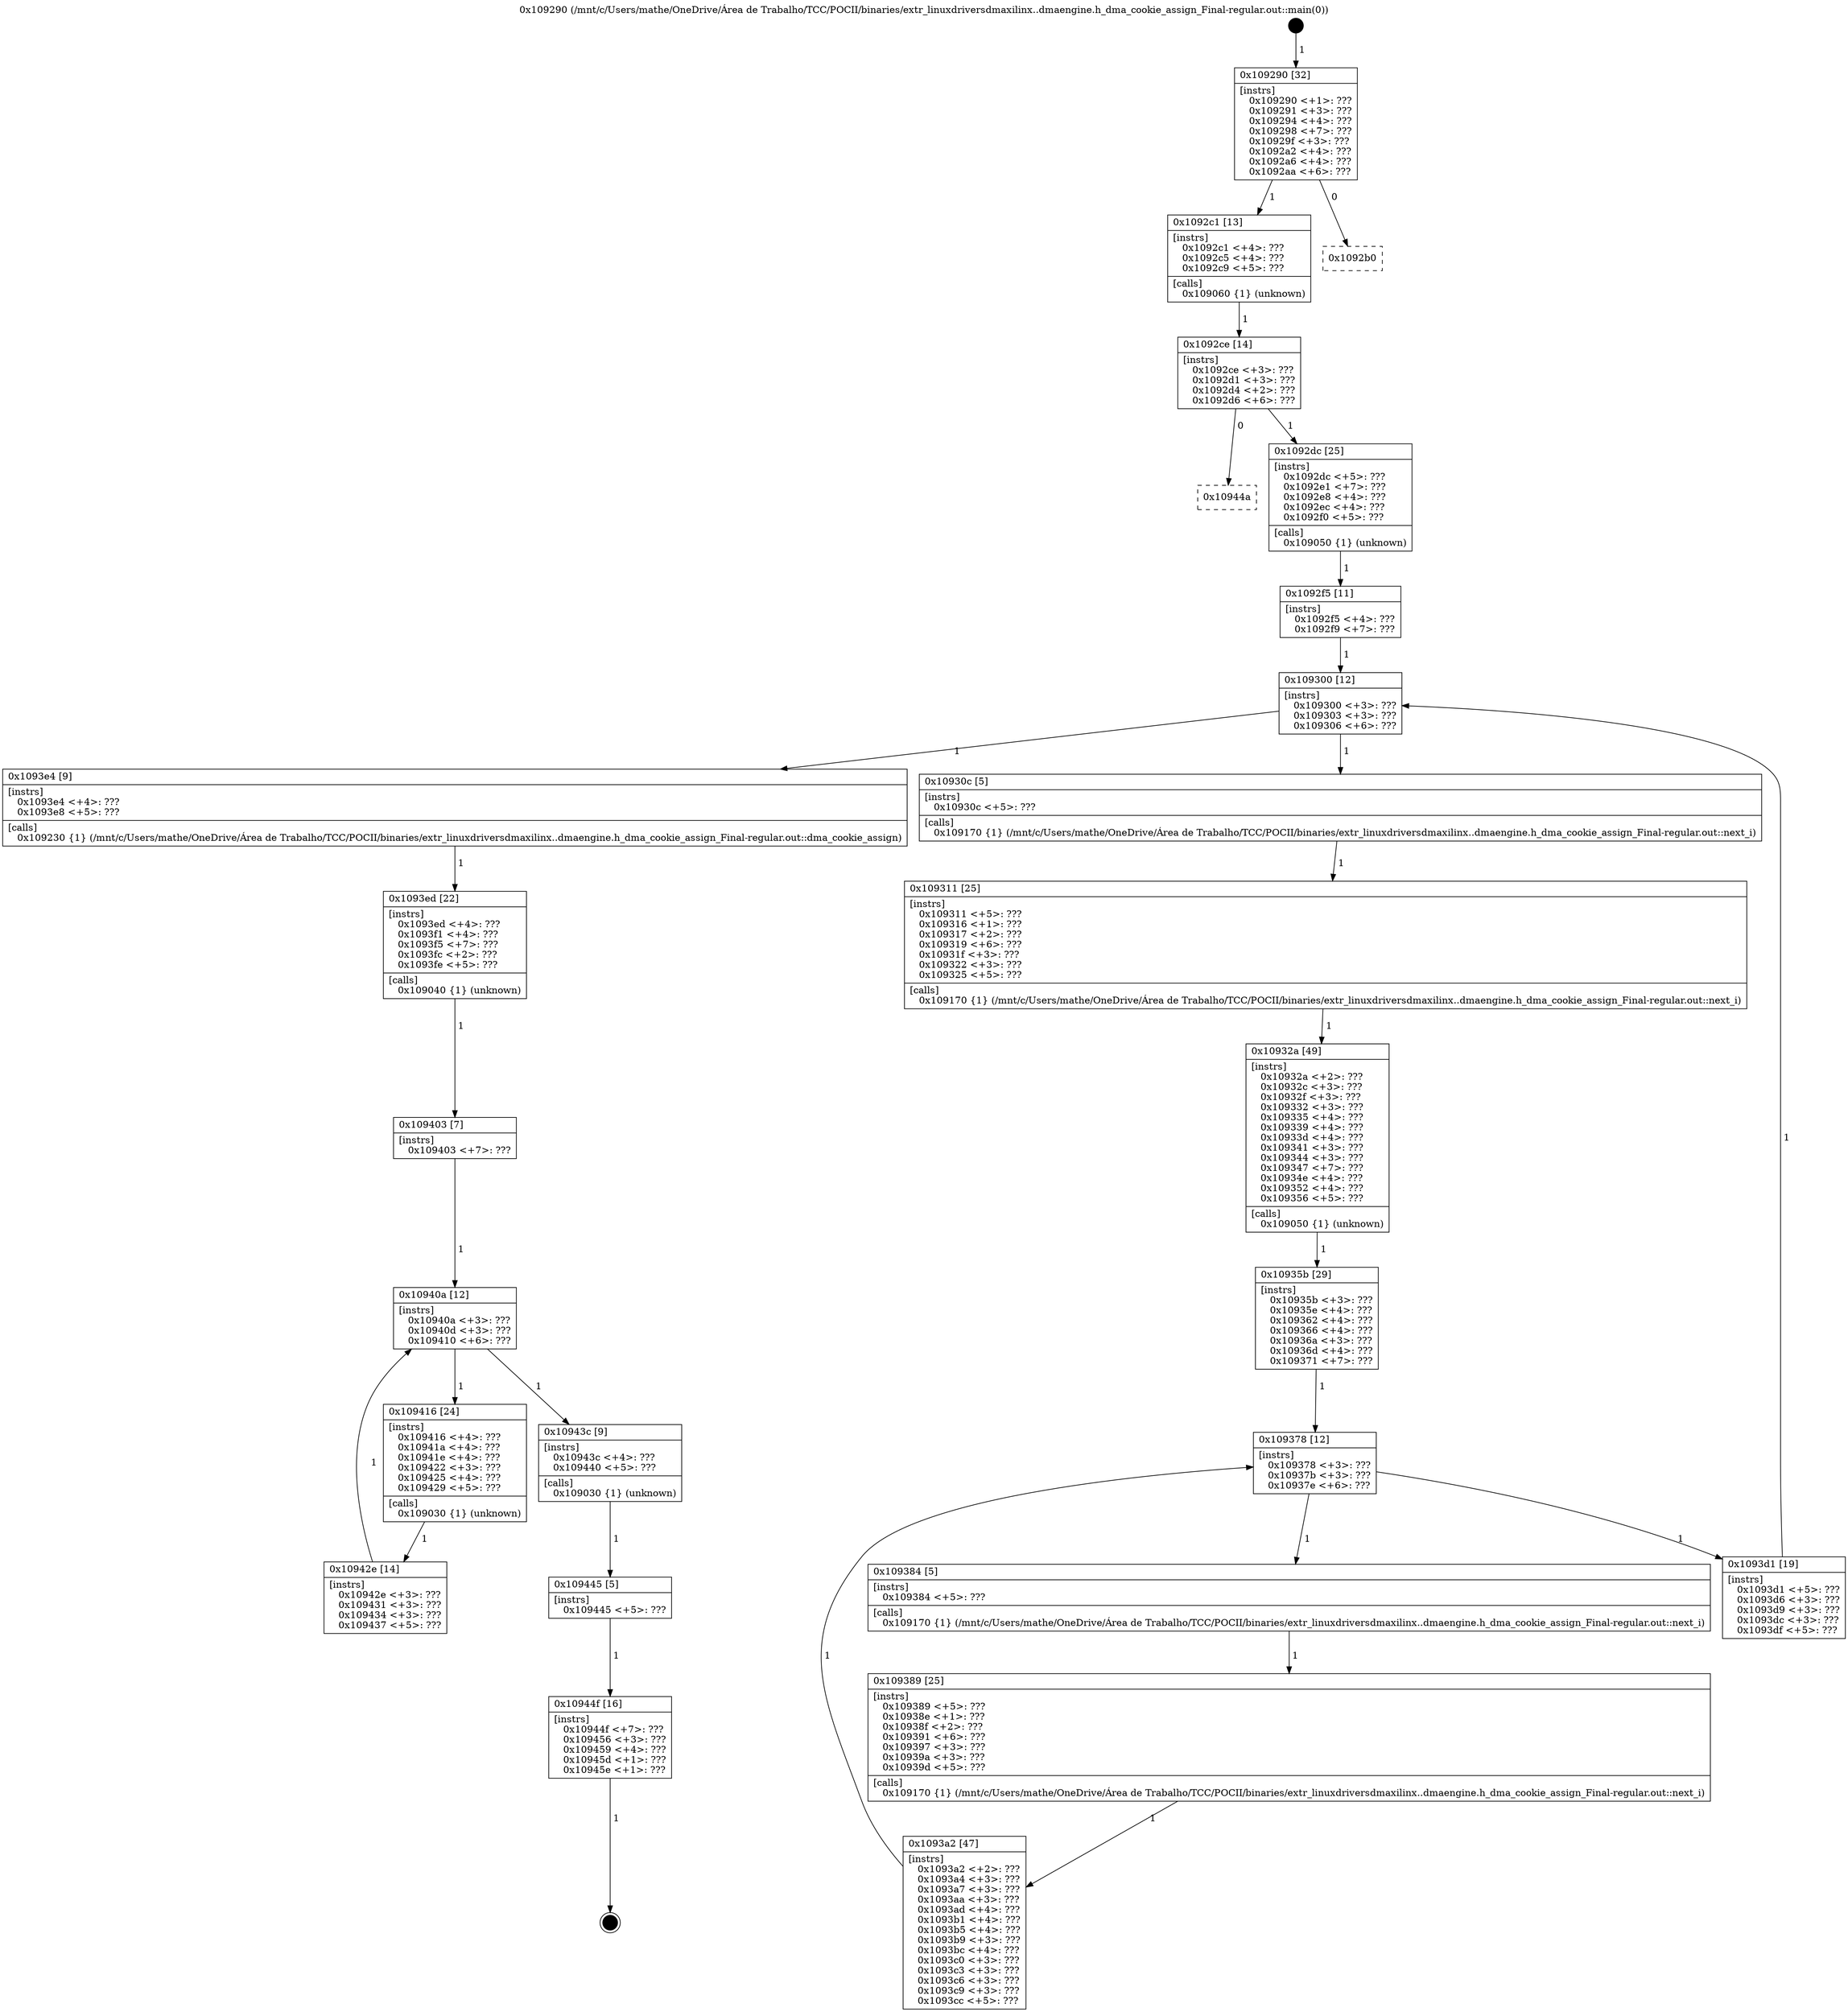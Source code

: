 digraph "0x109290" {
  label = "0x109290 (/mnt/c/Users/mathe/OneDrive/Área de Trabalho/TCC/POCII/binaries/extr_linuxdriversdmaxilinx..dmaengine.h_dma_cookie_assign_Final-regular.out::main(0))"
  labelloc = "t"
  node[shape=record]

  Entry [label="",width=0.3,height=0.3,shape=circle,fillcolor=black,style=filled]
  "0x109290" [label="{
     0x109290 [32]\l
     | [instrs]\l
     &nbsp;&nbsp;0x109290 \<+1\>: ???\l
     &nbsp;&nbsp;0x109291 \<+3\>: ???\l
     &nbsp;&nbsp;0x109294 \<+4\>: ???\l
     &nbsp;&nbsp;0x109298 \<+7\>: ???\l
     &nbsp;&nbsp;0x10929f \<+3\>: ???\l
     &nbsp;&nbsp;0x1092a2 \<+4\>: ???\l
     &nbsp;&nbsp;0x1092a6 \<+4\>: ???\l
     &nbsp;&nbsp;0x1092aa \<+6\>: ???\l
  }"]
  "0x1092c1" [label="{
     0x1092c1 [13]\l
     | [instrs]\l
     &nbsp;&nbsp;0x1092c1 \<+4\>: ???\l
     &nbsp;&nbsp;0x1092c5 \<+4\>: ???\l
     &nbsp;&nbsp;0x1092c9 \<+5\>: ???\l
     | [calls]\l
     &nbsp;&nbsp;0x109060 \{1\} (unknown)\l
  }"]
  "0x1092b0" [label="{
     0x1092b0\l
  }", style=dashed]
  "0x1092ce" [label="{
     0x1092ce [14]\l
     | [instrs]\l
     &nbsp;&nbsp;0x1092ce \<+3\>: ???\l
     &nbsp;&nbsp;0x1092d1 \<+3\>: ???\l
     &nbsp;&nbsp;0x1092d4 \<+2\>: ???\l
     &nbsp;&nbsp;0x1092d6 \<+6\>: ???\l
  }"]
  "0x10944a" [label="{
     0x10944a\l
  }", style=dashed]
  "0x1092dc" [label="{
     0x1092dc [25]\l
     | [instrs]\l
     &nbsp;&nbsp;0x1092dc \<+5\>: ???\l
     &nbsp;&nbsp;0x1092e1 \<+7\>: ???\l
     &nbsp;&nbsp;0x1092e8 \<+4\>: ???\l
     &nbsp;&nbsp;0x1092ec \<+4\>: ???\l
     &nbsp;&nbsp;0x1092f0 \<+5\>: ???\l
     | [calls]\l
     &nbsp;&nbsp;0x109050 \{1\} (unknown)\l
  }"]
  Exit [label="",width=0.3,height=0.3,shape=circle,fillcolor=black,style=filled,peripheries=2]
  "0x109300" [label="{
     0x109300 [12]\l
     | [instrs]\l
     &nbsp;&nbsp;0x109300 \<+3\>: ???\l
     &nbsp;&nbsp;0x109303 \<+3\>: ???\l
     &nbsp;&nbsp;0x109306 \<+6\>: ???\l
  }"]
  "0x1093e4" [label="{
     0x1093e4 [9]\l
     | [instrs]\l
     &nbsp;&nbsp;0x1093e4 \<+4\>: ???\l
     &nbsp;&nbsp;0x1093e8 \<+5\>: ???\l
     | [calls]\l
     &nbsp;&nbsp;0x109230 \{1\} (/mnt/c/Users/mathe/OneDrive/Área de Trabalho/TCC/POCII/binaries/extr_linuxdriversdmaxilinx..dmaengine.h_dma_cookie_assign_Final-regular.out::dma_cookie_assign)\l
  }"]
  "0x10930c" [label="{
     0x10930c [5]\l
     | [instrs]\l
     &nbsp;&nbsp;0x10930c \<+5\>: ???\l
     | [calls]\l
     &nbsp;&nbsp;0x109170 \{1\} (/mnt/c/Users/mathe/OneDrive/Área de Trabalho/TCC/POCII/binaries/extr_linuxdriversdmaxilinx..dmaengine.h_dma_cookie_assign_Final-regular.out::next_i)\l
  }"]
  "0x109311" [label="{
     0x109311 [25]\l
     | [instrs]\l
     &nbsp;&nbsp;0x109311 \<+5\>: ???\l
     &nbsp;&nbsp;0x109316 \<+1\>: ???\l
     &nbsp;&nbsp;0x109317 \<+2\>: ???\l
     &nbsp;&nbsp;0x109319 \<+6\>: ???\l
     &nbsp;&nbsp;0x10931f \<+3\>: ???\l
     &nbsp;&nbsp;0x109322 \<+3\>: ???\l
     &nbsp;&nbsp;0x109325 \<+5\>: ???\l
     | [calls]\l
     &nbsp;&nbsp;0x109170 \{1\} (/mnt/c/Users/mathe/OneDrive/Área de Trabalho/TCC/POCII/binaries/extr_linuxdriversdmaxilinx..dmaengine.h_dma_cookie_assign_Final-regular.out::next_i)\l
  }"]
  "0x10932a" [label="{
     0x10932a [49]\l
     | [instrs]\l
     &nbsp;&nbsp;0x10932a \<+2\>: ???\l
     &nbsp;&nbsp;0x10932c \<+3\>: ???\l
     &nbsp;&nbsp;0x10932f \<+3\>: ???\l
     &nbsp;&nbsp;0x109332 \<+3\>: ???\l
     &nbsp;&nbsp;0x109335 \<+4\>: ???\l
     &nbsp;&nbsp;0x109339 \<+4\>: ???\l
     &nbsp;&nbsp;0x10933d \<+4\>: ???\l
     &nbsp;&nbsp;0x109341 \<+3\>: ???\l
     &nbsp;&nbsp;0x109344 \<+3\>: ???\l
     &nbsp;&nbsp;0x109347 \<+7\>: ???\l
     &nbsp;&nbsp;0x10934e \<+4\>: ???\l
     &nbsp;&nbsp;0x109352 \<+4\>: ???\l
     &nbsp;&nbsp;0x109356 \<+5\>: ???\l
     | [calls]\l
     &nbsp;&nbsp;0x109050 \{1\} (unknown)\l
  }"]
  "0x109378" [label="{
     0x109378 [12]\l
     | [instrs]\l
     &nbsp;&nbsp;0x109378 \<+3\>: ???\l
     &nbsp;&nbsp;0x10937b \<+3\>: ???\l
     &nbsp;&nbsp;0x10937e \<+6\>: ???\l
  }"]
  "0x1093d1" [label="{
     0x1093d1 [19]\l
     | [instrs]\l
     &nbsp;&nbsp;0x1093d1 \<+5\>: ???\l
     &nbsp;&nbsp;0x1093d6 \<+3\>: ???\l
     &nbsp;&nbsp;0x1093d9 \<+3\>: ???\l
     &nbsp;&nbsp;0x1093dc \<+3\>: ???\l
     &nbsp;&nbsp;0x1093df \<+5\>: ???\l
  }"]
  "0x109384" [label="{
     0x109384 [5]\l
     | [instrs]\l
     &nbsp;&nbsp;0x109384 \<+5\>: ???\l
     | [calls]\l
     &nbsp;&nbsp;0x109170 \{1\} (/mnt/c/Users/mathe/OneDrive/Área de Trabalho/TCC/POCII/binaries/extr_linuxdriversdmaxilinx..dmaengine.h_dma_cookie_assign_Final-regular.out::next_i)\l
  }"]
  "0x109389" [label="{
     0x109389 [25]\l
     | [instrs]\l
     &nbsp;&nbsp;0x109389 \<+5\>: ???\l
     &nbsp;&nbsp;0x10938e \<+1\>: ???\l
     &nbsp;&nbsp;0x10938f \<+2\>: ???\l
     &nbsp;&nbsp;0x109391 \<+6\>: ???\l
     &nbsp;&nbsp;0x109397 \<+3\>: ???\l
     &nbsp;&nbsp;0x10939a \<+3\>: ???\l
     &nbsp;&nbsp;0x10939d \<+5\>: ???\l
     | [calls]\l
     &nbsp;&nbsp;0x109170 \{1\} (/mnt/c/Users/mathe/OneDrive/Área de Trabalho/TCC/POCII/binaries/extr_linuxdriversdmaxilinx..dmaengine.h_dma_cookie_assign_Final-regular.out::next_i)\l
  }"]
  "0x1093a2" [label="{
     0x1093a2 [47]\l
     | [instrs]\l
     &nbsp;&nbsp;0x1093a2 \<+2\>: ???\l
     &nbsp;&nbsp;0x1093a4 \<+3\>: ???\l
     &nbsp;&nbsp;0x1093a7 \<+3\>: ???\l
     &nbsp;&nbsp;0x1093aa \<+3\>: ???\l
     &nbsp;&nbsp;0x1093ad \<+4\>: ???\l
     &nbsp;&nbsp;0x1093b1 \<+4\>: ???\l
     &nbsp;&nbsp;0x1093b5 \<+4\>: ???\l
     &nbsp;&nbsp;0x1093b9 \<+3\>: ???\l
     &nbsp;&nbsp;0x1093bc \<+4\>: ???\l
     &nbsp;&nbsp;0x1093c0 \<+3\>: ???\l
     &nbsp;&nbsp;0x1093c3 \<+3\>: ???\l
     &nbsp;&nbsp;0x1093c6 \<+3\>: ???\l
     &nbsp;&nbsp;0x1093c9 \<+3\>: ???\l
     &nbsp;&nbsp;0x1093cc \<+5\>: ???\l
  }"]
  "0x10935b" [label="{
     0x10935b [29]\l
     | [instrs]\l
     &nbsp;&nbsp;0x10935b \<+3\>: ???\l
     &nbsp;&nbsp;0x10935e \<+4\>: ???\l
     &nbsp;&nbsp;0x109362 \<+4\>: ???\l
     &nbsp;&nbsp;0x109366 \<+4\>: ???\l
     &nbsp;&nbsp;0x10936a \<+3\>: ???\l
     &nbsp;&nbsp;0x10936d \<+4\>: ???\l
     &nbsp;&nbsp;0x109371 \<+7\>: ???\l
  }"]
  "0x10944f" [label="{
     0x10944f [16]\l
     | [instrs]\l
     &nbsp;&nbsp;0x10944f \<+7\>: ???\l
     &nbsp;&nbsp;0x109456 \<+3\>: ???\l
     &nbsp;&nbsp;0x109459 \<+4\>: ???\l
     &nbsp;&nbsp;0x10945d \<+1\>: ???\l
     &nbsp;&nbsp;0x10945e \<+1\>: ???\l
  }"]
  "0x1092f5" [label="{
     0x1092f5 [11]\l
     | [instrs]\l
     &nbsp;&nbsp;0x1092f5 \<+4\>: ???\l
     &nbsp;&nbsp;0x1092f9 \<+7\>: ???\l
  }"]
  "0x1093ed" [label="{
     0x1093ed [22]\l
     | [instrs]\l
     &nbsp;&nbsp;0x1093ed \<+4\>: ???\l
     &nbsp;&nbsp;0x1093f1 \<+4\>: ???\l
     &nbsp;&nbsp;0x1093f5 \<+7\>: ???\l
     &nbsp;&nbsp;0x1093fc \<+2\>: ???\l
     &nbsp;&nbsp;0x1093fe \<+5\>: ???\l
     | [calls]\l
     &nbsp;&nbsp;0x109040 \{1\} (unknown)\l
  }"]
  "0x10940a" [label="{
     0x10940a [12]\l
     | [instrs]\l
     &nbsp;&nbsp;0x10940a \<+3\>: ???\l
     &nbsp;&nbsp;0x10940d \<+3\>: ???\l
     &nbsp;&nbsp;0x109410 \<+6\>: ???\l
  }"]
  "0x10943c" [label="{
     0x10943c [9]\l
     | [instrs]\l
     &nbsp;&nbsp;0x10943c \<+4\>: ???\l
     &nbsp;&nbsp;0x109440 \<+5\>: ???\l
     | [calls]\l
     &nbsp;&nbsp;0x109030 \{1\} (unknown)\l
  }"]
  "0x109416" [label="{
     0x109416 [24]\l
     | [instrs]\l
     &nbsp;&nbsp;0x109416 \<+4\>: ???\l
     &nbsp;&nbsp;0x10941a \<+4\>: ???\l
     &nbsp;&nbsp;0x10941e \<+4\>: ???\l
     &nbsp;&nbsp;0x109422 \<+3\>: ???\l
     &nbsp;&nbsp;0x109425 \<+4\>: ???\l
     &nbsp;&nbsp;0x109429 \<+5\>: ???\l
     | [calls]\l
     &nbsp;&nbsp;0x109030 \{1\} (unknown)\l
  }"]
  "0x10942e" [label="{
     0x10942e [14]\l
     | [instrs]\l
     &nbsp;&nbsp;0x10942e \<+3\>: ???\l
     &nbsp;&nbsp;0x109431 \<+3\>: ???\l
     &nbsp;&nbsp;0x109434 \<+3\>: ???\l
     &nbsp;&nbsp;0x109437 \<+5\>: ???\l
  }"]
  "0x109403" [label="{
     0x109403 [7]\l
     | [instrs]\l
     &nbsp;&nbsp;0x109403 \<+7\>: ???\l
  }"]
  "0x109445" [label="{
     0x109445 [5]\l
     | [instrs]\l
     &nbsp;&nbsp;0x109445 \<+5\>: ???\l
  }"]
  Entry -> "0x109290" [label=" 1"]
  "0x109290" -> "0x1092c1" [label=" 1"]
  "0x109290" -> "0x1092b0" [label=" 0"]
  "0x1092c1" -> "0x1092ce" [label=" 1"]
  "0x1092ce" -> "0x10944a" [label=" 0"]
  "0x1092ce" -> "0x1092dc" [label=" 1"]
  "0x10944f" -> Exit [label=" 1"]
  "0x1092dc" -> "0x1092f5" [label=" 1"]
  "0x109300" -> "0x1093e4" [label=" 1"]
  "0x109300" -> "0x10930c" [label=" 1"]
  "0x10930c" -> "0x109311" [label=" 1"]
  "0x109311" -> "0x10932a" [label=" 1"]
  "0x10932a" -> "0x10935b" [label=" 1"]
  "0x109378" -> "0x1093d1" [label=" 1"]
  "0x109378" -> "0x109384" [label=" 1"]
  "0x109384" -> "0x109389" [label=" 1"]
  "0x109389" -> "0x1093a2" [label=" 1"]
  "0x10935b" -> "0x109378" [label=" 1"]
  "0x1093a2" -> "0x109378" [label=" 1"]
  "0x109445" -> "0x10944f" [label=" 1"]
  "0x1092f5" -> "0x109300" [label=" 1"]
  "0x1093d1" -> "0x109300" [label=" 1"]
  "0x1093e4" -> "0x1093ed" [label=" 1"]
  "0x1093ed" -> "0x109403" [label=" 1"]
  "0x10940a" -> "0x10943c" [label=" 1"]
  "0x10940a" -> "0x109416" [label=" 1"]
  "0x109416" -> "0x10942e" [label=" 1"]
  "0x109403" -> "0x10940a" [label=" 1"]
  "0x10942e" -> "0x10940a" [label=" 1"]
  "0x10943c" -> "0x109445" [label=" 1"]
}
